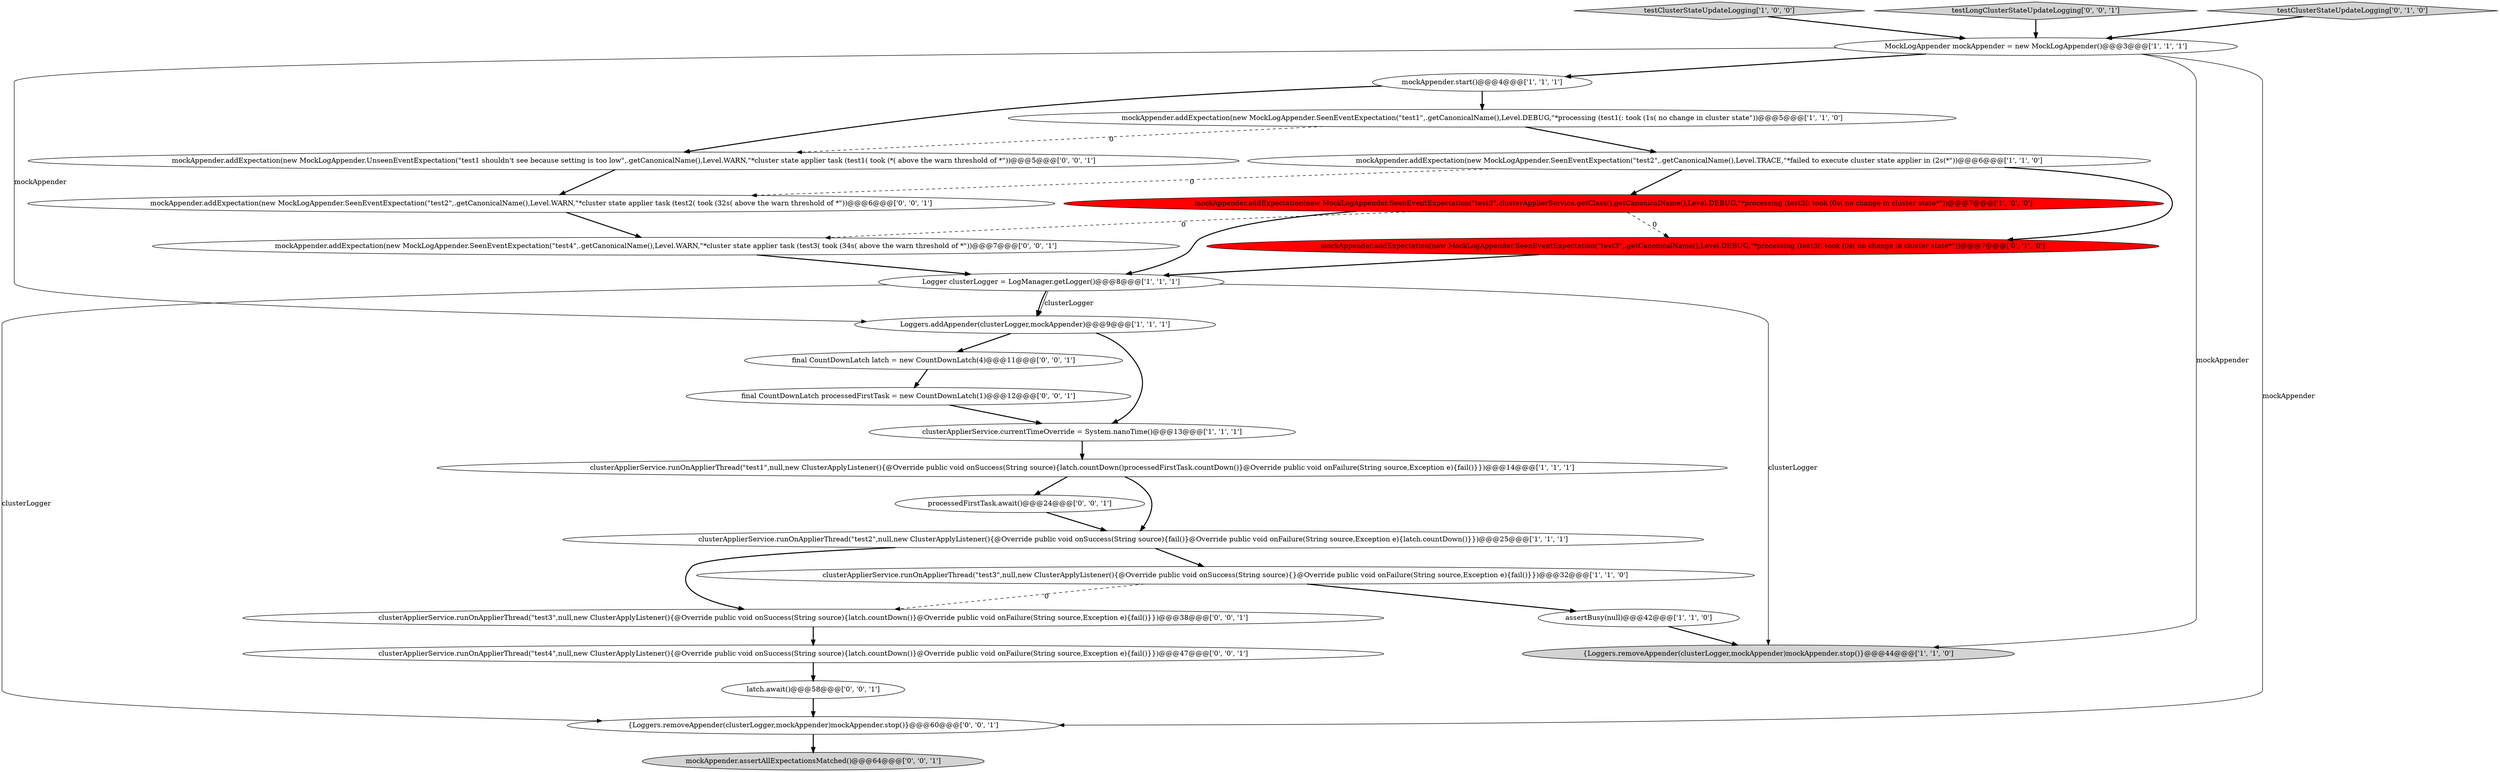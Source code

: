 digraph {
6 [style = filled, label = "testClusterStateUpdateLogging['1', '0', '0']", fillcolor = lightgray, shape = diamond image = "AAA0AAABBB1BBB"];
17 [style = filled, label = "testLongClusterStateUpdateLogging['0', '0', '1']", fillcolor = lightgray, shape = diamond image = "AAA0AAABBB3BBB"];
7 [style = filled, label = "Loggers.addAppender(clusterLogger,mockAppender)@@@9@@@['1', '1', '1']", fillcolor = white, shape = ellipse image = "AAA0AAABBB1BBB"];
19 [style = filled, label = "clusterApplierService.runOnApplierThread(\"test4\",null,new ClusterApplyListener(){@Override public void onSuccess(String source){latch.countDown()}@Override public void onFailure(String source,Exception e){fail()}})@@@47@@@['0', '0', '1']", fillcolor = white, shape = ellipse image = "AAA0AAABBB3BBB"];
9 [style = filled, label = "mockAppender.addExpectation(new MockLogAppender.SeenEventExpectation(\"test3\",clusterApplierService.getClass().getCanonicalName(),Level.DEBUG,\"*processing (test3(: took (0s( no change in cluster state*\"))@@@7@@@['1', '0', '0']", fillcolor = red, shape = ellipse image = "AAA1AAABBB1BBB"];
3 [style = filled, label = "clusterApplierService.runOnApplierThread(\"test1\",null,new ClusterApplyListener(){@Override public void onSuccess(String source){latch.countDown()processedFirstTask.countDown()}@Override public void onFailure(String source,Exception e){fail()}})@@@14@@@['1', '1', '1']", fillcolor = white, shape = ellipse image = "AAA0AAABBB1BBB"];
21 [style = filled, label = "final CountDownLatch latch = new CountDownLatch(4)@@@11@@@['0', '0', '1']", fillcolor = white, shape = ellipse image = "AAA0AAABBB3BBB"];
20 [style = filled, label = "{Loggers.removeAppender(clusterLogger,mockAppender)mockAppender.stop()}@@@60@@@['0', '0', '1']", fillcolor = white, shape = ellipse image = "AAA0AAABBB3BBB"];
25 [style = filled, label = "clusterApplierService.runOnApplierThread(\"test3\",null,new ClusterApplyListener(){@Override public void onSuccess(String source){latch.countDown()}@Override public void onFailure(String source,Exception e){fail()}})@@@38@@@['0', '0', '1']", fillcolor = white, shape = ellipse image = "AAA0AAABBB3BBB"];
24 [style = filled, label = "mockAppender.addExpectation(new MockLogAppender.SeenEventExpectation(\"test2\",.getCanonicalName(),Level.WARN,\"*cluster state applier task (test2( took (32s( above the warn threshold of *\"))@@@6@@@['0', '0', '1']", fillcolor = white, shape = ellipse image = "AAA0AAABBB3BBB"];
10 [style = filled, label = "{Loggers.removeAppender(clusterLogger,mockAppender)mockAppender.stop()}@@@44@@@['1', '1', '0']", fillcolor = lightgray, shape = ellipse image = "AAA0AAABBB1BBB"];
11 [style = filled, label = "mockAppender.addExpectation(new MockLogAppender.SeenEventExpectation(\"test1\",.getCanonicalName(),Level.DEBUG,\"*processing (test1(: took (1s( no change in cluster state\"))@@@5@@@['1', '1', '0']", fillcolor = white, shape = ellipse image = "AAA0AAABBB1BBB"];
8 [style = filled, label = "mockAppender.addExpectation(new MockLogAppender.SeenEventExpectation(\"test2\",.getCanonicalName(),Level.TRACE,\"*failed to execute cluster state applier in (2s(*\"))@@@6@@@['1', '1', '0']", fillcolor = white, shape = ellipse image = "AAA0AAABBB1BBB"];
13 [style = filled, label = "clusterApplierService.runOnApplierThread(\"test2\",null,new ClusterApplyListener(){@Override public void onSuccess(String source){fail()}@Override public void onFailure(String source,Exception e){latch.countDown()}})@@@25@@@['1', '1', '1']", fillcolor = white, shape = ellipse image = "AAA0AAABBB1BBB"];
26 [style = filled, label = "mockAppender.addExpectation(new MockLogAppender.SeenEventExpectation(\"test4\",.getCanonicalName(),Level.WARN,\"*cluster state applier task (test3( took (34s( above the warn threshold of *\"))@@@7@@@['0', '0', '1']", fillcolor = white, shape = ellipse image = "AAA0AAABBB3BBB"];
1 [style = filled, label = "Logger clusterLogger = LogManager.getLogger()@@@8@@@['1', '1', '1']", fillcolor = white, shape = ellipse image = "AAA0AAABBB1BBB"];
18 [style = filled, label = "final CountDownLatch processedFirstTask = new CountDownLatch(1)@@@12@@@['0', '0', '1']", fillcolor = white, shape = ellipse image = "AAA0AAABBB3BBB"];
4 [style = filled, label = "MockLogAppender mockAppender = new MockLogAppender()@@@3@@@['1', '1', '1']", fillcolor = white, shape = ellipse image = "AAA0AAABBB1BBB"];
12 [style = filled, label = "clusterApplierService.runOnApplierThread(\"test3\",null,new ClusterApplyListener(){@Override public void onSuccess(String source){}@Override public void onFailure(String source,Exception e){fail()}})@@@32@@@['1', '1', '0']", fillcolor = white, shape = ellipse image = "AAA0AAABBB1BBB"];
0 [style = filled, label = "clusterApplierService.currentTimeOverride = System.nanoTime()@@@13@@@['1', '1', '1']", fillcolor = white, shape = ellipse image = "AAA0AAABBB1BBB"];
23 [style = filled, label = "latch.await()@@@58@@@['0', '0', '1']", fillcolor = white, shape = ellipse image = "AAA0AAABBB3BBB"];
5 [style = filled, label = "assertBusy(null)@@@42@@@['1', '1', '0']", fillcolor = white, shape = ellipse image = "AAA0AAABBB1BBB"];
14 [style = filled, label = "mockAppender.addExpectation(new MockLogAppender.SeenEventExpectation(\"test3\",.getCanonicalName(),Level.DEBUG,\"*processing (test3(: took (0s( no change in cluster state*\"))@@@7@@@['0', '1', '0']", fillcolor = red, shape = ellipse image = "AAA1AAABBB2BBB"];
22 [style = filled, label = "processedFirstTask.await()@@@24@@@['0', '0', '1']", fillcolor = white, shape = ellipse image = "AAA0AAABBB3BBB"];
15 [style = filled, label = "testClusterStateUpdateLogging['0', '1', '0']", fillcolor = lightgray, shape = diamond image = "AAA0AAABBB2BBB"];
16 [style = filled, label = "mockAppender.assertAllExpectationsMatched()@@@64@@@['0', '0', '1']", fillcolor = lightgray, shape = ellipse image = "AAA0AAABBB3BBB"];
2 [style = filled, label = "mockAppender.start()@@@4@@@['1', '1', '1']", fillcolor = white, shape = ellipse image = "AAA0AAABBB1BBB"];
27 [style = filled, label = "mockAppender.addExpectation(new MockLogAppender.UnseenEventExpectation(\"test1 shouldn't see because setting is too low\",.getCanonicalName(),Level.WARN,\"*cluster state applier task (test1( took (*( above the warn threshold of *\"))@@@5@@@['0', '0', '1']", fillcolor = white, shape = ellipse image = "AAA0AAABBB3BBB"];
0->3 [style = bold, label=""];
13->25 [style = bold, label=""];
5->10 [style = bold, label=""];
1->20 [style = solid, label="clusterLogger"];
23->20 [style = bold, label=""];
4->10 [style = solid, label="mockAppender"];
12->5 [style = bold, label=""];
26->1 [style = bold, label=""];
17->4 [style = bold, label=""];
8->14 [style = bold, label=""];
7->0 [style = bold, label=""];
4->2 [style = bold, label=""];
8->24 [style = dashed, label="0"];
3->22 [style = bold, label=""];
1->7 [style = bold, label=""];
21->18 [style = bold, label=""];
14->1 [style = bold, label=""];
1->7 [style = solid, label="clusterLogger"];
4->20 [style = solid, label="mockAppender"];
6->4 [style = bold, label=""];
24->26 [style = bold, label=""];
13->12 [style = bold, label=""];
9->14 [style = dashed, label="0"];
20->16 [style = bold, label=""];
12->25 [style = dashed, label="0"];
19->23 [style = bold, label=""];
9->26 [style = dashed, label="0"];
15->4 [style = bold, label=""];
8->9 [style = bold, label=""];
25->19 [style = bold, label=""];
3->13 [style = bold, label=""];
2->27 [style = bold, label=""];
7->21 [style = bold, label=""];
11->8 [style = bold, label=""];
4->7 [style = solid, label="mockAppender"];
27->24 [style = bold, label=""];
1->10 [style = solid, label="clusterLogger"];
11->27 [style = dashed, label="0"];
9->1 [style = bold, label=""];
2->11 [style = bold, label=""];
18->0 [style = bold, label=""];
22->13 [style = bold, label=""];
}
